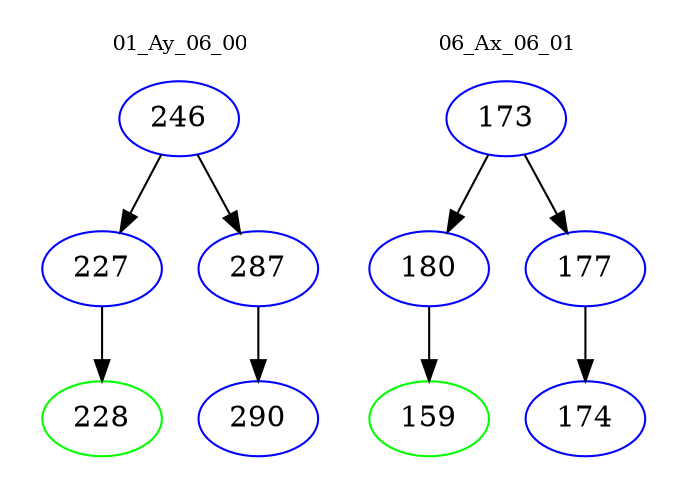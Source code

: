 digraph{
subgraph cluster_0 {
color = white
label = "01_Ay_06_00";
fontsize=10;
T0_246 [label="246", color="blue"]
T0_246 -> T0_227 [color="black"]
T0_227 [label="227", color="blue"]
T0_227 -> T0_228 [color="black"]
T0_228 [label="228", color="green"]
T0_246 -> T0_287 [color="black"]
T0_287 [label="287", color="blue"]
T0_287 -> T0_290 [color="black"]
T0_290 [label="290", color="blue"]
}
subgraph cluster_1 {
color = white
label = "06_Ax_06_01";
fontsize=10;
T1_173 [label="173", color="blue"]
T1_173 -> T1_180 [color="black"]
T1_180 [label="180", color="blue"]
T1_180 -> T1_159 [color="black"]
T1_159 [label="159", color="green"]
T1_173 -> T1_177 [color="black"]
T1_177 [label="177", color="blue"]
T1_177 -> T1_174 [color="black"]
T1_174 [label="174", color="blue"]
}
}

